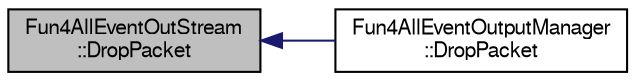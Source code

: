 digraph "Fun4AllEventOutStream::DropPacket"
{
  bgcolor="transparent";
  edge [fontname="FreeSans",fontsize="10",labelfontname="FreeSans",labelfontsize="10"];
  node [fontname="FreeSans",fontsize="10",shape=record];
  rankdir="LR";
  Node1 [label="Fun4AllEventOutStream\l::DropPacket",height=0.2,width=0.4,color="black", fillcolor="grey75", style="filled" fontcolor="black"];
  Node1 -> Node2 [dir="back",color="midnightblue",fontsize="10",style="solid",fontname="FreeSans"];
  Node2 [label="Fun4AllEventOutputManager\l::DropPacket",height=0.2,width=0.4,color="black",URL="$d2/d4a/classFun4AllEventOutputManager.html#a3c12f858e61f2c9e1cb7d3994e51975e"];
}

